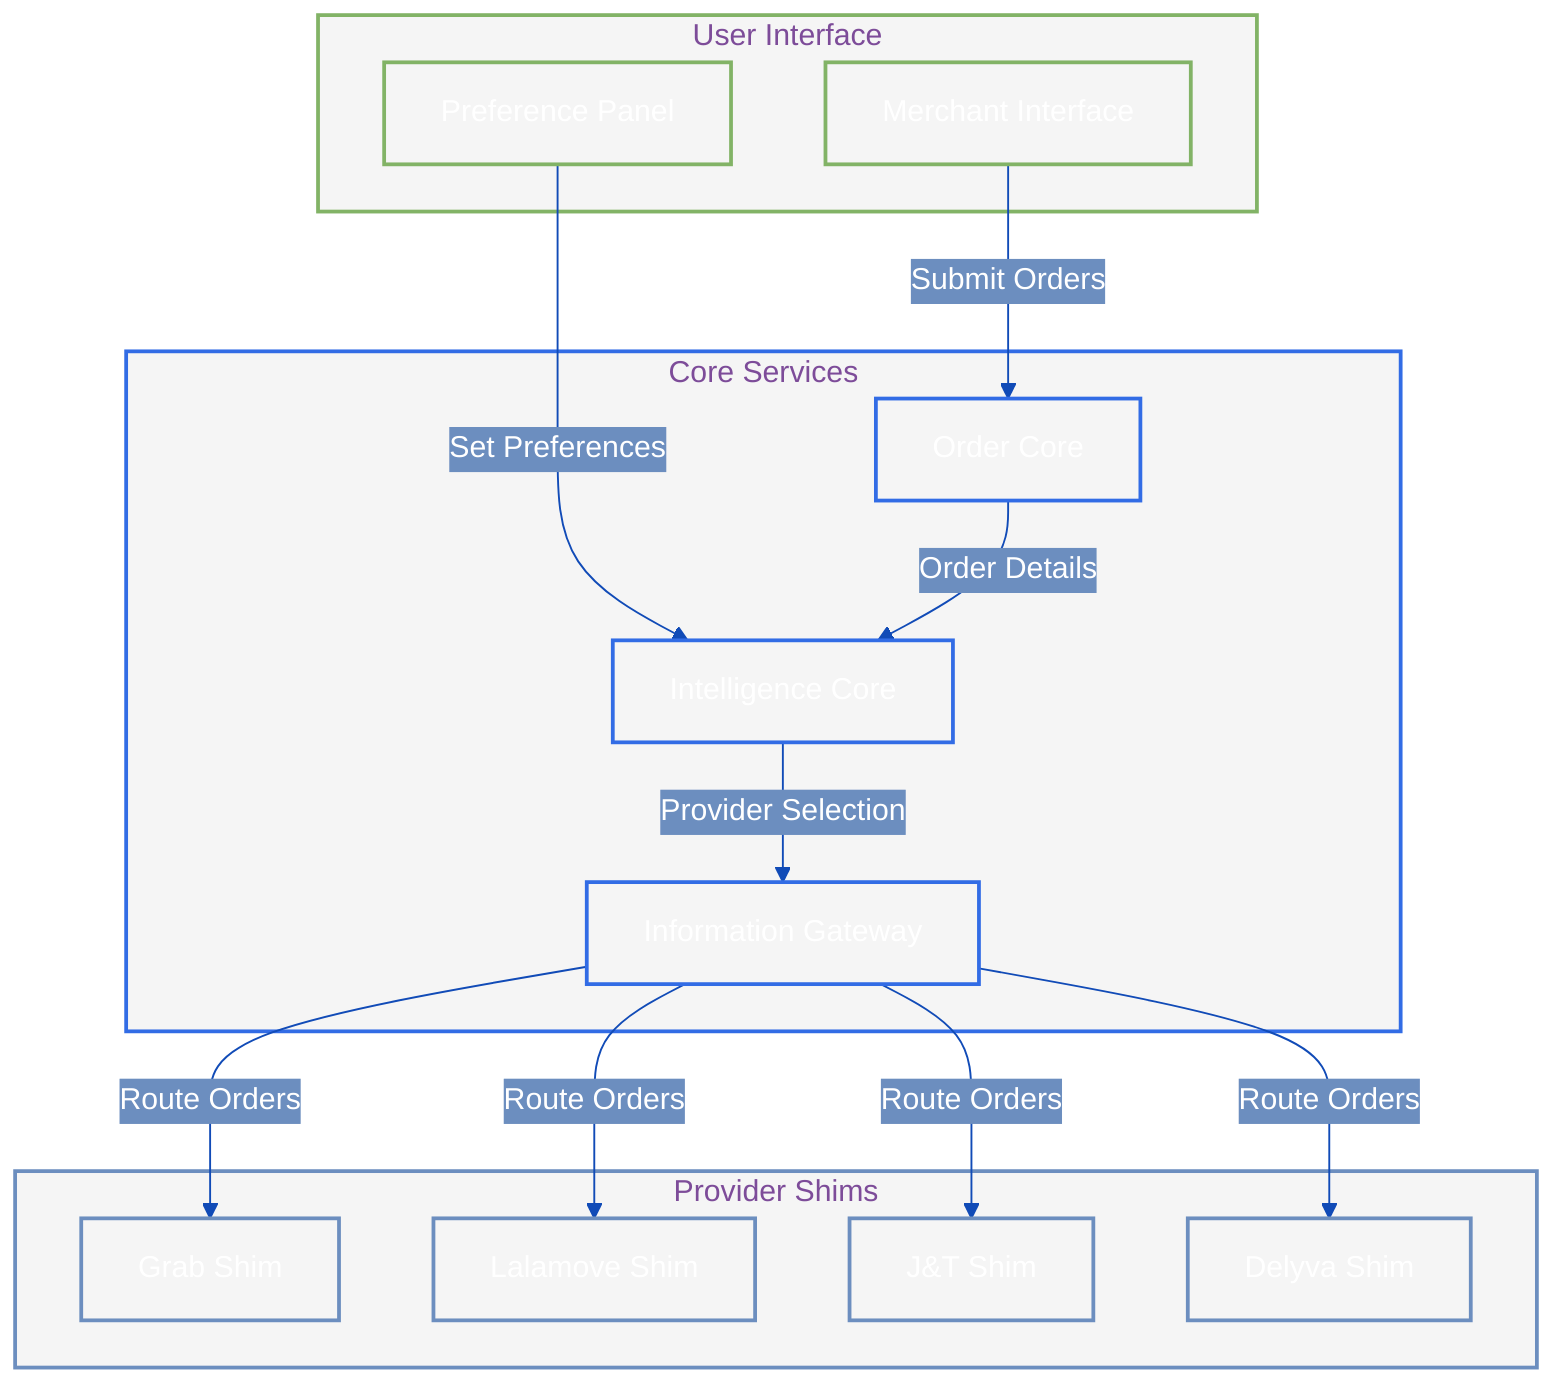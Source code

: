 %% Delivery Aggregator Platform Architecture
%% This diagram illustrates the high-level architecture of our delivery aggregation platform,
%% showcasing how different components work together to provide a seamless delivery experience.
%% The architecture is designed with scalability, reliability, and ease of integration in mind.

%%{init: {
    'theme': 'base',
    'themeVariables': {
        'primaryColor': '#326CE5',
        'primaryTextColor': '#fff',
        'primaryBorderColor': '#114BB7',
        'lineColor': '#114BB7',
        'secondaryColor': '#6C8EBF',
        'tertiaryColor': '#82B366',
        'fontFamily': 'arial',
        'fontSize': '16px'
    }
}}%%

%% Overview:
%% The architecture consists of three main layers:
%% 1. User Interface: Where merchants interact with the system
%% 2. Core Services: The brain of our platform, handling business logic and decisions
%% 3. Provider Shims: Adapters that integrate with various delivery providers

graph TB
    %% Core Services - The central nervous system of our platform
    subgraph CS[Core Services]
        IC[Intelligence Core]
        OC[Order Core]
        IG[Information Gateway]
    end

    %% Provider Integration - Flexible adapters for different delivery services
    subgraph PS[Provider Shims]
        GS[Grab Shim]
        LS[Lalamove Shim]
        JS[J&T Shim]
        DS[Delyva Shim]
    end

    %% User Interface - Clean and intuitive merchant interaction points
    subgraph UI[User Interface]
        MI[Merchant Interface]
        PP[Preference Panel]
    end

    %% Data Flow and Component Interactions
    MI -->|"Submit Orders"| OC
    PP -->|"Set Preferences"| IC
    OC -->|"Order Details"| IC
    IC -->|"Provider Selection"| IG
    IG -->|"Route Orders"| GS & LS & JS & DS

    %% Component Descriptions (as comments for documentation)
    %% Intelligence Core: Handles provider selection, optimization, and business rules
    %% Order Core: Manages order lifecycle, validation, and tracking
    %% Information Gateway: Routes requests to appropriate providers
    %% Shims: Provider-specific adapters handling API translations
    %% Merchant Interface: Main dashboard for order management
    %% Preference Panel: Configuration interface for delivery preferences

    %% Visual Styling
    classDef core fill:#f5f5f5,stroke:#326CE5,stroke-width:2px
    classDef shim fill:#f5f5f5,stroke:#6C8EBF,stroke-width:2px
    classDef ui fill:#f5f5f5,stroke:#82B366,stroke-width:2px

    class CS,IC,OC,IG core
    class PS,GS,LS,JS,DS shim
    class UI,MI,PP ui

%% Notes on Component Responsibilities:
%% 1. Core Services:
%%    - Intelligence Core: Smart routing and optimization
%%    - Order Core: Order management and tracking
%%    - Information Gateway: Provider communication
%% 2. Provider Shims:
%%    - Standardized interfaces for each provider
%%    - Handle provider-specific API requirements
%% 3. User Interface:
%%    - Merchant Interface: Order management dashboard
%%    - Preference Panel: Delivery configuration